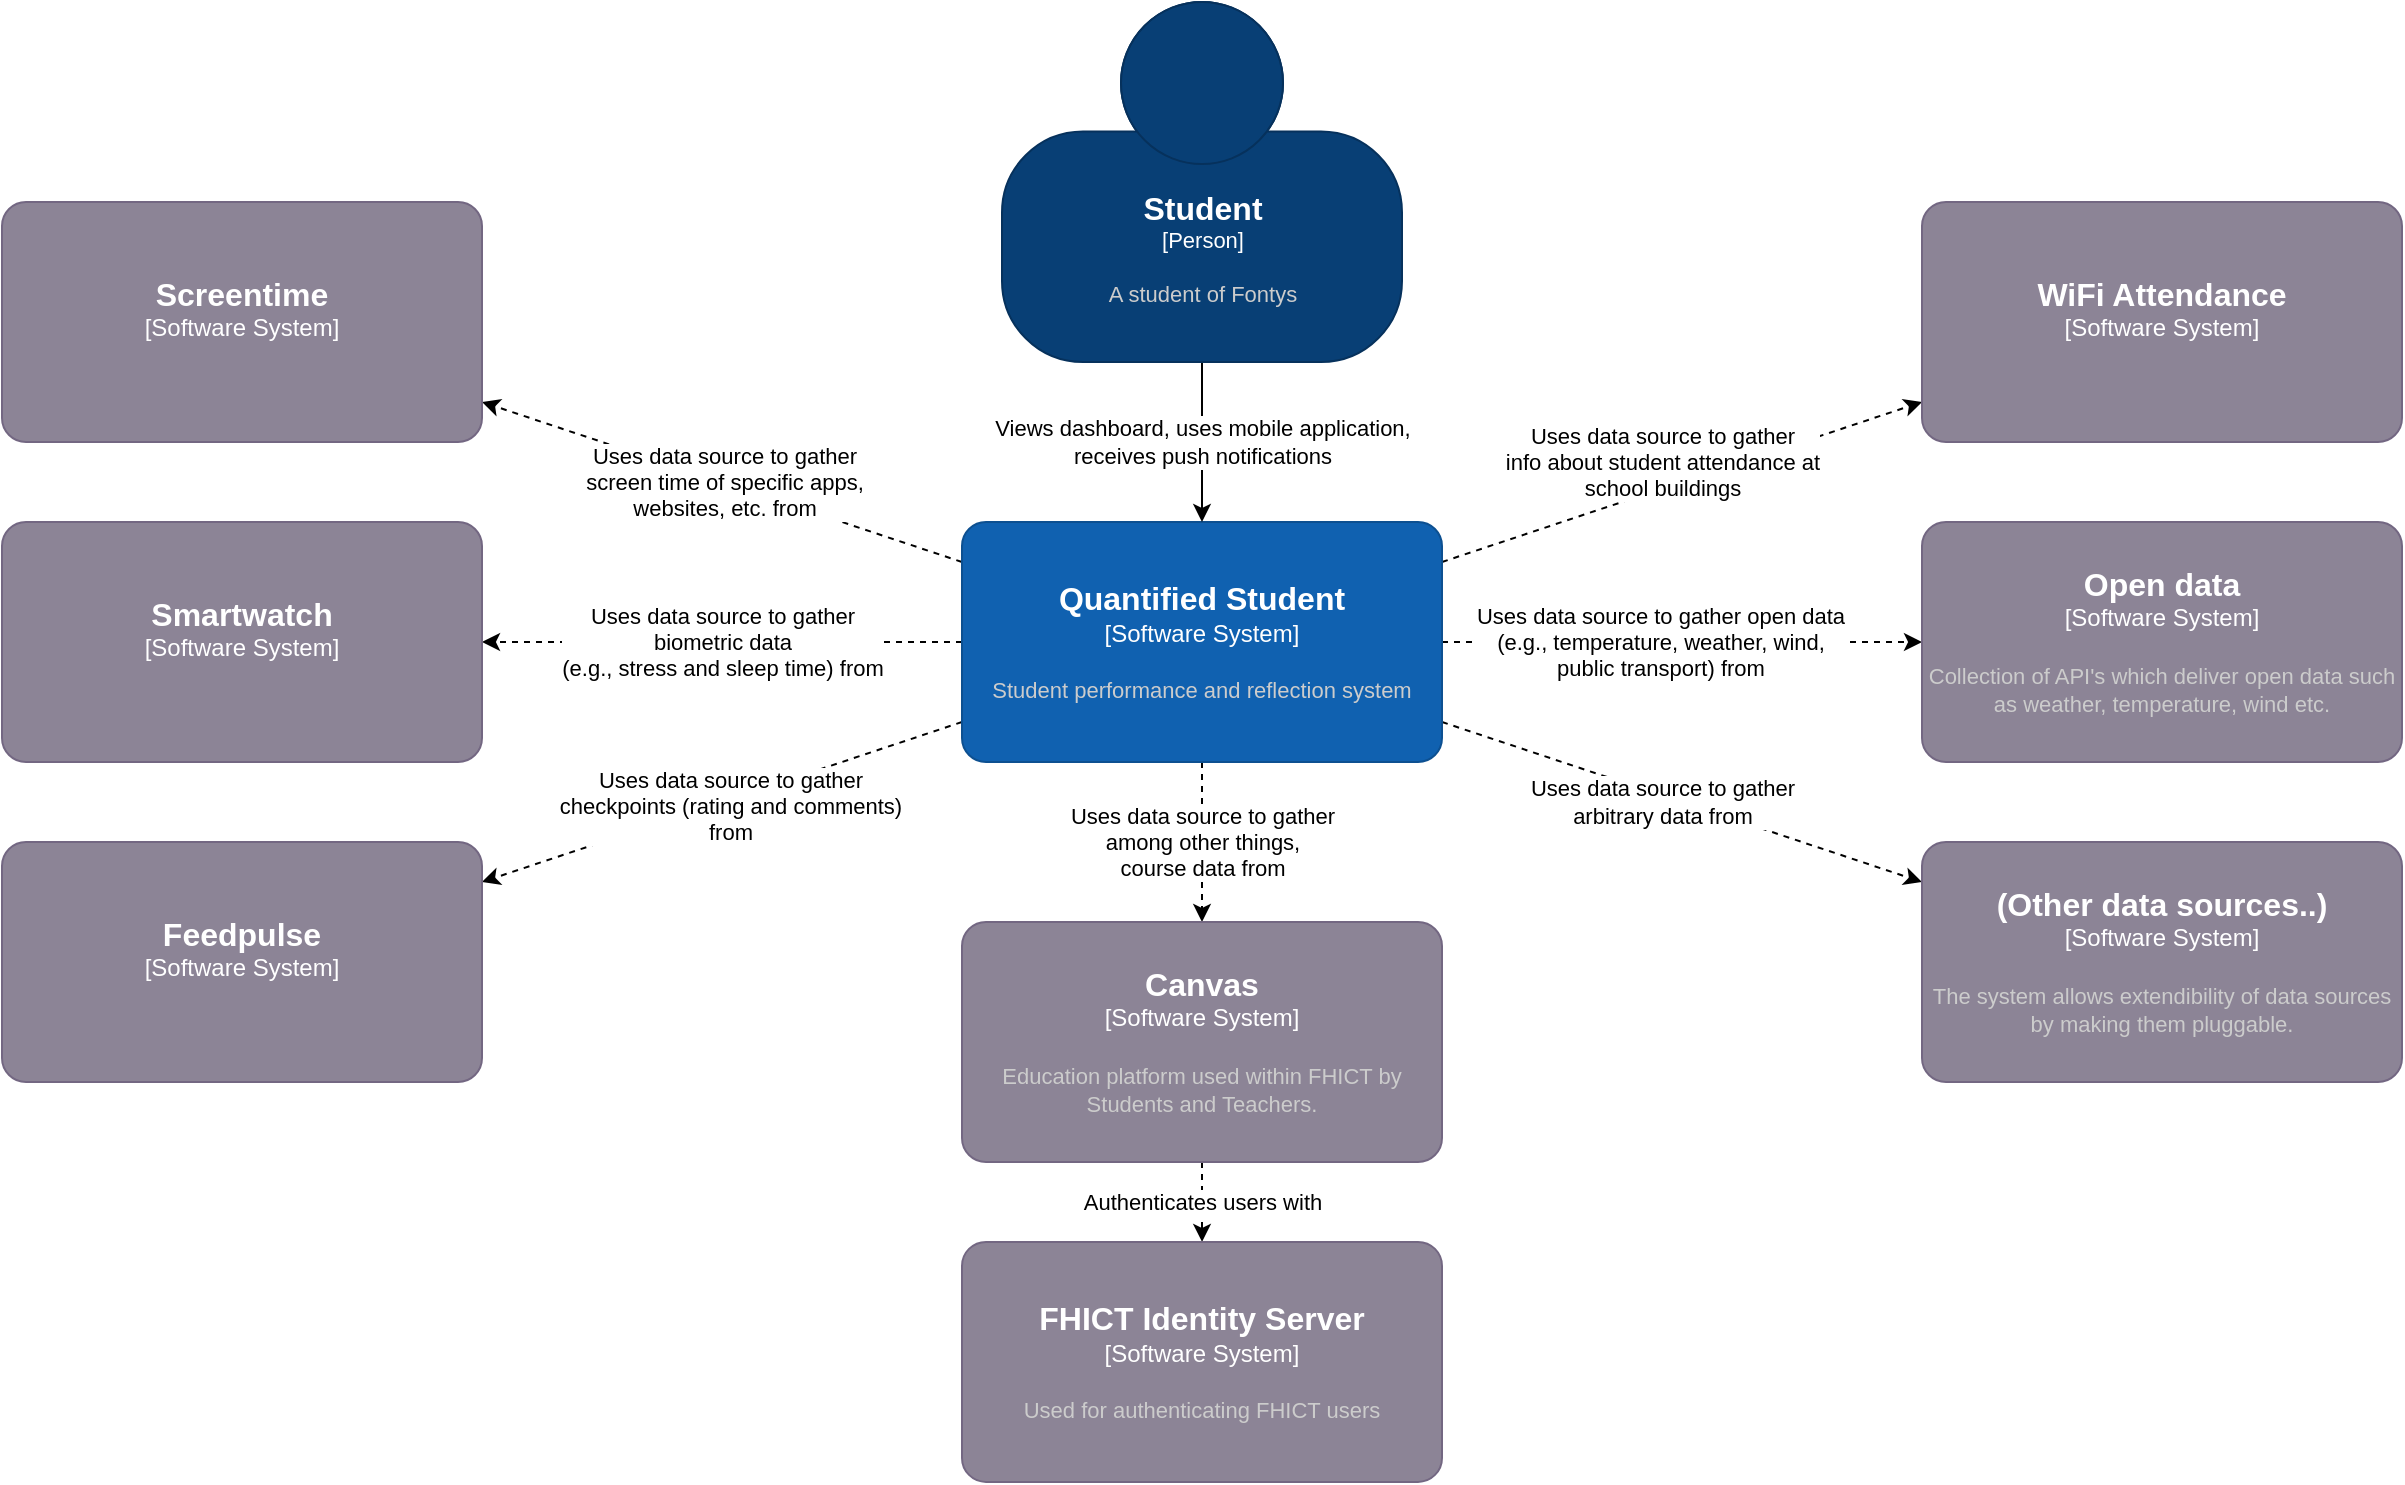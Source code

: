 <mxfile version="19.0.2" type="google" pages="4"><diagram id="hBNbhjpZfFEaLEyfkmv_" name="C1 - Context"><mxGraphModel grid="1" page="1" gridSize="10" guides="1" tooltips="1" connect="1" arrows="1" fold="1" pageScale="1" pageWidth="850" pageHeight="1100" math="0" shadow="0"><root><mxCell id="0"/><mxCell id="1" parent="0"/><mxCell id="wUjl7PFf2bxVq3Ppknsk-4" style="edgeStyle=none;rounded=0;orthogonalLoop=1;jettySize=auto;html=1;dashed=1;" edge="1" parent="1" source="ephcHkpk7o7l1qIqI_Hh-1" target="ephcHkpk7o7l1qIqI_Hh-6"><mxGeometry relative="1" as="geometry"/></mxCell><mxCell id="FMFa5bDXm7_US5z4us3I-8" value="Uses data source to gather&lt;br&gt;among other things,&lt;br&gt;course data from" style="edgeLabel;html=1;align=center;verticalAlign=middle;resizable=0;points=[];" connectable="0" vertex="1" parent="wUjl7PFf2bxVq3Ppknsk-4"><mxGeometry x="-0.254" y="2" relative="1" as="geometry"><mxPoint x="-2" y="10" as="offset"/></mxGeometry></mxCell><mxCell id="AQp9sKV0ZS-FXb0CiMYb-3" style="rounded=0;orthogonalLoop=1;jettySize=auto;html=1;dashed=1;startArrow=none;startFill=0;endArrow=classic;endFill=1;" edge="1" parent="1" source="ephcHkpk7o7l1qIqI_Hh-1" target="-ddUZcDANN63louwHi-o-1"><mxGeometry relative="1" as="geometry"/></mxCell><mxCell id="aO4uXjrE-EXjWnaHOtop-1" value="Uses data source to gather open data&lt;br&gt;(e.g., temperature, weather, wind,&lt;br&gt;public transport) from" style="edgeLabel;html=1;align=center;verticalAlign=middle;resizable=0;points=[];" connectable="0" vertex="1" parent="AQp9sKV0ZS-FXb0CiMYb-3"><mxGeometry x="0.588" relative="1" as="geometry"><mxPoint x="-82" as="offset"/></mxGeometry></mxCell><mxCell id="AQp9sKV0ZS-FXb0CiMYb-4" style="rounded=0;orthogonalLoop=1;jettySize=auto;html=1;dashed=1;startArrow=none;startFill=0;endArrow=classic;endFill=1;" edge="1" parent="1" source="ephcHkpk7o7l1qIqI_Hh-1" target="AQp9sKV0ZS-FXb0CiMYb-1"><mxGeometry relative="1" as="geometry"/></mxCell><mxCell id="R_TZBAKhbepB3viDQ-NU-2" value="Uses data source to gather&lt;br&gt;info about student attendance at&lt;br&gt;school buildings" style="edgeLabel;html=1;align=center;verticalAlign=middle;resizable=0;points=[];" connectable="0" vertex="1" parent="AQp9sKV0ZS-FXb0CiMYb-4"><mxGeometry x="0.824" y="-1" relative="1" as="geometry"><mxPoint x="-109" y="22" as="offset"/></mxGeometry></mxCell><mxCell id="FMFa5bDXm7_US5z4us3I-3" style="rounded=0;orthogonalLoop=1;jettySize=auto;html=1;dashed=1;" edge="1" parent="1" source="ephcHkpk7o7l1qIqI_Hh-1" target="FMFa5bDXm7_US5z4us3I-1"><mxGeometry relative="1" as="geometry"/></mxCell><mxCell id="JRATd30AkuGKhjmylECS-2" value="Uses data source to gather&lt;br&gt;biometric data&lt;br&gt;(e.g., stress and sleep time) from" style="edgeLabel;html=1;align=center;verticalAlign=middle;resizable=0;points=[];" connectable="0" vertex="1" parent="FMFa5bDXm7_US5z4us3I-3"><mxGeometry x="0.27" relative="1" as="geometry"><mxPoint x="32" as="offset"/></mxGeometry></mxCell><mxCell id="FMFa5bDXm7_US5z4us3I-4" style="rounded=0;orthogonalLoop=1;jettySize=auto;html=1;dashed=1;" edge="1" parent="1" source="ephcHkpk7o7l1qIqI_Hh-1" target="FMFa5bDXm7_US5z4us3I-2"><mxGeometry relative="1" as="geometry"/></mxCell><mxCell id="JRATd30AkuGKhjmylECS-3" value="Uses data source to gather&lt;br&gt;screen time of specific apps,&lt;br&gt;websites, etc. from" style="edgeLabel;html=1;align=center;verticalAlign=middle;resizable=0;points=[];" connectable="0" vertex="1" parent="FMFa5bDXm7_US5z4us3I-4"><mxGeometry x="0.233" y="-1" relative="1" as="geometry"><mxPoint x="28" y="10" as="offset"/></mxGeometry></mxCell><mxCell id="FMFa5bDXm7_US5z4us3I-10" style="rounded=0;orthogonalLoop=1;jettySize=auto;html=1;dashed=1;" edge="1" parent="1" source="ephcHkpk7o7l1qIqI_Hh-1" target="FMFa5bDXm7_US5z4us3I-9"><mxGeometry relative="1" as="geometry"/></mxCell><mxCell id="JRATd30AkuGKhjmylECS-1" value="Uses data source to gather&lt;br&gt;checkpoints (rating and comments)&lt;br&gt;from" style="edgeLabel;html=1;align=center;verticalAlign=middle;resizable=0;points=[];" connectable="0" vertex="1" parent="FMFa5bDXm7_US5z4us3I-10"><mxGeometry x="-0.121" y="-1" relative="1" as="geometry"><mxPoint x="-11" y="8" as="offset"/></mxGeometry></mxCell><mxCell id="84y0JZgyh1_BMQeam1cV-2" style="rounded=0;orthogonalLoop=1;jettySize=auto;html=1;dashed=1;" edge="1" parent="1" source="ephcHkpk7o7l1qIqI_Hh-1" target="84y0JZgyh1_BMQeam1cV-1"><mxGeometry relative="1" as="geometry"/></mxCell><mxCell id="InLakxfGNPnBusAUA-uP-1" value="Uses data source to gather&lt;br&gt;arbitrary data from" style="edgeLabel;html=1;align=center;verticalAlign=middle;resizable=0;points=[];" connectable="0" vertex="1" parent="84y0JZgyh1_BMQeam1cV-2"><mxGeometry x="-0.305" y="2" relative="1" as="geometry"><mxPoint x="26" y="14" as="offset"/></mxGeometry></mxCell><object placeholders="1" c4Name="Quantified Student" c4Type="Software System" c4Description="Student performance and reflection system" label="&lt;font style=&quot;font-size: 16px&quot;&gt;&lt;b&gt;%c4Name%&lt;/b&gt;&lt;/font&gt;&lt;div&gt;[%c4Type%]&lt;/div&gt;&lt;br&gt;&lt;div&gt;&lt;font style=&quot;font-size: 11px&quot;&gt;&lt;font color=&quot;#cccccc&quot;&gt;%c4Description%&lt;/font&gt;&lt;/div&gt;" id="ephcHkpk7o7l1qIqI_Hh-1"><mxCell style="rounded=1;whiteSpace=wrap;html=1;labelBackgroundColor=none;fillColor=#1061B0;fontColor=#ffffff;align=center;arcSize=10;strokeColor=#0D5091;metaEdit=1;resizable=0;points=[[0.25,0,0],[0.5,0,0],[0.75,0,0],[1,0.25,0],[1,0.5,0],[1,0.75,0],[0.75,1,0],[0.5,1,0],[0.25,1,0],[0,0.75,0],[0,0.5,0],[0,0.25,0]];" vertex="1" parent="1"><mxGeometry x="160" y="320" width="240" height="120" as="geometry"/></mxCell></object><mxCell id="XDYOmNVwQsDiz_AnrwSx-3" value="" style="edgeStyle=orthogonalEdgeStyle;rounded=0;orthogonalLoop=1;jettySize=auto;html=1;dashed=1;" edge="1" parent="1" source="ephcHkpk7o7l1qIqI_Hh-6" target="XDYOmNVwQsDiz_AnrwSx-1"><mxGeometry relative="1" as="geometry"/></mxCell><mxCell id="XDYOmNVwQsDiz_AnrwSx-4" value="Authenticates users with" style="edgeLabel;html=1;align=center;verticalAlign=middle;resizable=0;points=[];" connectable="0" vertex="1" parent="XDYOmNVwQsDiz_AnrwSx-3"><mxGeometry x="-0.156" y="-3" relative="1" as="geometry"><mxPoint x="3" y="3" as="offset"/></mxGeometry></mxCell><object placeholders="1" c4Name="Canvas" c4Type="Software System" c4Description="Education platform used within FHICT by Students and Teachers." label="&lt;font style=&quot;font-size: 16px&quot;&gt;&lt;b&gt;%c4Name%&lt;/b&gt;&lt;/font&gt;&lt;div&gt;[%c4Type%]&lt;/div&gt;&lt;br&gt;&lt;div&gt;&lt;font style=&quot;font-size: 11px&quot;&gt;&lt;font color=&quot;#cccccc&quot;&gt;%c4Description%&lt;/font&gt;&lt;/div&gt;" id="ephcHkpk7o7l1qIqI_Hh-6"><mxCell style="rounded=1;whiteSpace=wrap;html=1;labelBackgroundColor=none;fillColor=#8C8496;fontColor=#ffffff;align=center;arcSize=10;strokeColor=#736782;metaEdit=1;resizable=0;points=[[0.25,0,0],[0.5,0,0],[0.75,0,0],[1,0.25,0],[1,0.5,0],[1,0.75,0],[0.75,1,0],[0.5,1,0],[0.25,1,0],[0,0.75,0],[0,0.5,0],[0,0.25,0]];" vertex="1" parent="1"><mxGeometry x="160" y="520" width="240" height="120" as="geometry"/></mxCell></object><mxCell id="ephcHkpk7o7l1qIqI_Hh-9" style="edgeStyle=orthogonalEdgeStyle;rounded=0;orthogonalLoop=1;jettySize=auto;html=1;" edge="1" parent="1" source="ephcHkpk7o7l1qIqI_Hh-8" target="ephcHkpk7o7l1qIqI_Hh-1"><mxGeometry relative="1" as="geometry"/></mxCell><mxCell id="R_TZBAKhbepB3viDQ-NU-3" value="Views dashboard, uses mobile application,&lt;br&gt;receives push notifications" style="edgeLabel;html=1;align=center;verticalAlign=middle;resizable=0;points=[];" connectable="0" vertex="1" parent="ephcHkpk7o7l1qIqI_Hh-9"><mxGeometry x="-0.311" relative="1" as="geometry"><mxPoint y="12" as="offset"/></mxGeometry></mxCell><object placeholders="1" c4Name="Student" c4Type="Person" c4Description="A student of Fontys" label="&lt;font style=&quot;font-size: 16px&quot;&gt;&lt;b&gt;%c4Name%&lt;/b&gt;&lt;/font&gt;&lt;div&gt;[%c4Type%]&lt;/div&gt;&lt;br&gt;&lt;div&gt;&lt;font style=&quot;font-size: 11px&quot;&gt;&lt;font color=&quot;#cccccc&quot;&gt;%c4Description%&lt;/font&gt;&lt;/div&gt;" id="ephcHkpk7o7l1qIqI_Hh-8"><mxCell style="html=1;fontSize=11;dashed=0;whitespace=wrap;fillColor=#083F75;strokeColor=#06315C;fontColor=#ffffff;shape=mxgraph.c4.person2;align=center;metaEdit=1;points=[[0.5,0,0],[1,0.5,0],[1,0.75,0],[0.75,1,0],[0.5,1,0],[0.25,1,0],[0,0.75,0],[0,0.5,0]];resizable=0;" vertex="1" parent="1"><mxGeometry x="180" y="60" width="200" height="180" as="geometry"/></mxCell></object><object placeholders="1" c4Name="FHICT Identity Server" c4Type="Software System" c4Description="Used for authenticating FHICT users" label="&lt;font style=&quot;font-size: 16px&quot;&gt;&lt;b&gt;%c4Name%&lt;/b&gt;&lt;/font&gt;&lt;div&gt;[%c4Type%]&lt;/div&gt;&lt;br&gt;&lt;div&gt;&lt;font style=&quot;font-size: 11px&quot;&gt;&lt;font color=&quot;#cccccc&quot;&gt;%c4Description%&lt;/font&gt;&lt;/div&gt;" id="XDYOmNVwQsDiz_AnrwSx-1"><mxCell style="rounded=1;whiteSpace=wrap;html=1;labelBackgroundColor=none;fillColor=#8C8496;fontColor=#ffffff;align=center;arcSize=10;strokeColor=#736782;metaEdit=1;resizable=0;points=[[0.25,0,0],[0.5,0,0],[0.75,0,0],[1,0.25,0],[1,0.5,0],[1,0.75,0],[0.75,1,0],[0.5,1,0],[0.25,1,0],[0,0.75,0],[0,0.5,0],[0,0.25,0]];" vertex="1" parent="1"><mxGeometry x="160" y="679.94" width="240" height="120" as="geometry"/></mxCell></object><object placeholders="1" c4Name="Open data" c4Type="Software System" c4Description="Collection of API's which deliver open data such as weather, temperature, wind etc." label="&lt;font style=&quot;font-size: 16px&quot;&gt;&lt;b&gt;%c4Name%&lt;/b&gt;&lt;/font&gt;&lt;div&gt;[%c4Type%]&lt;/div&gt;&lt;br&gt;&lt;div&gt;&lt;font style=&quot;font-size: 11px&quot;&gt;&lt;font color=&quot;#cccccc&quot;&gt;%c4Description%&lt;/font&gt;&lt;/div&gt;" id="-ddUZcDANN63louwHi-o-1"><mxCell style="rounded=1;whiteSpace=wrap;html=1;labelBackgroundColor=none;fillColor=#8C8496;fontColor=#ffffff;align=center;arcSize=10;strokeColor=#736782;metaEdit=1;resizable=0;points=[[0.25,0,0],[0.5,0,0],[0.75,0,0],[1,0.25,0],[1,0.5,0],[1,0.75,0],[0.75,1,0],[0.5,1,0],[0.25,1,0],[0,0.75,0],[0,0.5,0],[0,0.25,0]];" vertex="1" parent="1"><mxGeometry x="640" y="320" width="240" height="120" as="geometry"/></mxCell></object><object placeholders="1" c4Name="WiFi Attendance" c4Type="Software System" c4Description="" label="&lt;font style=&quot;font-size: 16px&quot;&gt;&lt;b&gt;%c4Name%&lt;/b&gt;&lt;/font&gt;&lt;div&gt;[%c4Type%]&lt;/div&gt;&lt;br&gt;&lt;div&gt;&lt;font style=&quot;font-size: 11px&quot;&gt;&lt;font color=&quot;#cccccc&quot;&gt;%c4Description%&lt;/font&gt;&lt;/div&gt;" id="AQp9sKV0ZS-FXb0CiMYb-1"><mxCell style="rounded=1;whiteSpace=wrap;html=1;labelBackgroundColor=none;fillColor=#8C8496;fontColor=#ffffff;align=center;arcSize=10;strokeColor=#736782;metaEdit=1;resizable=0;points=[[0.25,0,0],[0.5,0,0],[0.75,0,0],[1,0.25,0],[1,0.5,0],[1,0.75,0],[0.75,1,0],[0.5,1,0],[0.25,1,0],[0,0.75,0],[0,0.5,0],[0,0.25,0]];" vertex="1" parent="1"><mxGeometry x="640" y="160.0" width="240" height="120" as="geometry"/></mxCell></object><object placeholders="1" c4Name="Smartwatch" c4Type="Software System" c4Description="" label="&lt;font style=&quot;font-size: 16px&quot;&gt;&lt;b&gt;%c4Name%&lt;/b&gt;&lt;/font&gt;&lt;div&gt;[%c4Type%]&lt;/div&gt;&lt;br&gt;&lt;div&gt;&lt;font style=&quot;font-size: 11px&quot;&gt;&lt;font color=&quot;#cccccc&quot;&gt;%c4Description%&lt;/font&gt;&lt;/div&gt;" id="FMFa5bDXm7_US5z4us3I-1"><mxCell style="rounded=1;whiteSpace=wrap;html=1;labelBackgroundColor=none;fillColor=#8C8496;fontColor=#ffffff;align=center;arcSize=10;strokeColor=#736782;metaEdit=1;resizable=0;points=[[0.25,0,0],[0.5,0,0],[0.75,0,0],[1,0.25,0],[1,0.5,0],[1,0.75,0],[0.75,1,0],[0.5,1,0],[0.25,1,0],[0,0.75,0],[0,0.5,0],[0,0.25,0]];" vertex="1" parent="1"><mxGeometry x="-320" y="320.0" width="240" height="120" as="geometry"/></mxCell></object><object placeholders="1" c4Name="Screentime" c4Type="Software System" c4Description="" label="&lt;font style=&quot;font-size: 16px&quot;&gt;&lt;b&gt;%c4Name%&lt;/b&gt;&lt;/font&gt;&lt;div&gt;[%c4Type%]&lt;/div&gt;&lt;br&gt;&lt;div&gt;&lt;font style=&quot;font-size: 11px&quot;&gt;&lt;font color=&quot;#cccccc&quot;&gt;%c4Description%&lt;/font&gt;&lt;/div&gt;" id="FMFa5bDXm7_US5z4us3I-2"><mxCell style="rounded=1;whiteSpace=wrap;html=1;labelBackgroundColor=none;fillColor=#8C8496;fontColor=#ffffff;align=center;arcSize=10;strokeColor=#736782;metaEdit=1;resizable=0;points=[[0.25,0,0],[0.5,0,0],[0.75,0,0],[1,0.25,0],[1,0.5,0],[1,0.75,0],[0.75,1,0],[0.5,1,0],[0.25,1,0],[0,0.75,0],[0,0.5,0],[0,0.25,0]];" vertex="1" parent="1"><mxGeometry x="-320" y="160.0" width="240" height="120" as="geometry"/></mxCell></object><object placeholders="1" c4Name="Feedpulse" c4Type="Software System" c4Description="" label="&lt;font style=&quot;font-size: 16px&quot;&gt;&lt;b&gt;%c4Name%&lt;/b&gt;&lt;/font&gt;&lt;div&gt;[%c4Type%]&lt;/div&gt;&lt;br&gt;&lt;div&gt;&lt;font style=&quot;font-size: 11px&quot;&gt;&lt;font color=&quot;#cccccc&quot;&gt;%c4Description%&lt;/font&gt;&lt;/div&gt;" id="FMFa5bDXm7_US5z4us3I-9"><mxCell style="rounded=1;whiteSpace=wrap;html=1;labelBackgroundColor=none;fillColor=#8C8496;fontColor=#ffffff;align=center;arcSize=10;strokeColor=#736782;metaEdit=1;resizable=0;points=[[0.25,0,0],[0.5,0,0],[0.75,0,0],[1,0.25,0],[1,0.5,0],[1,0.75,0],[0.75,1,0],[0.5,1,0],[0.25,1,0],[0,0.75,0],[0,0.5,0],[0,0.25,0]];" vertex="1" parent="1"><mxGeometry x="-320" y="480.0" width="240" height="120" as="geometry"/></mxCell></object><object placeholders="1" c4Name="(Other data sources..)" c4Type="Software System" c4Description="The system allows extendibility of data sources by making them pluggable. " label="&lt;font style=&quot;font-size: 16px&quot;&gt;&lt;b&gt;%c4Name%&lt;/b&gt;&lt;/font&gt;&lt;div&gt;[%c4Type%]&lt;/div&gt;&lt;br&gt;&lt;div&gt;&lt;font style=&quot;font-size: 11px&quot;&gt;&lt;font color=&quot;#cccccc&quot;&gt;%c4Description%&lt;/font&gt;&lt;/div&gt;" id="84y0JZgyh1_BMQeam1cV-1"><mxCell style="rounded=1;whiteSpace=wrap;html=1;labelBackgroundColor=none;fillColor=#8C8496;fontColor=#ffffff;align=center;arcSize=10;strokeColor=#736782;metaEdit=1;resizable=0;points=[[0.25,0,0],[0.5,0,0],[0.75,0,0],[1,0.25,0],[1,0.5,0],[1,0.75,0],[0.75,1,0],[0.5,1,0],[0.25,1,0],[0,0.75,0],[0,0.5,0],[0,0.25,0]];" vertex="1" parent="1"><mxGeometry x="640" y="480" width="240" height="120" as="geometry"/></mxCell></object></root></mxGraphModel></diagram><diagram id="en6bSPGJdOBkObu7J7j-" name="C2 - Container"><mxGraphModel grid="1" page="1" gridSize="10" guides="1" tooltips="1" connect="1" arrows="1" fold="1" pageScale="1" pageWidth="850" pageHeight="1100" math="0" shadow="0"><root><mxCell id="0"/><mxCell id="1" parent="0"/><mxCell id="rmHPWvaHIQCnrTlKC88S-12" style="edgeStyle=none;rounded=0;orthogonalLoop=1;jettySize=auto;html=1;startArrow=none;startFill=0;endArrow=classic;endFill=1;dashed=1;" edge="1" parent="1" source="Yydzs-NU2OIk4y7Skbac-4" target="ZZrTryW4UyOUizUTULer-2"><mxGeometry relative="1" as="geometry"><mxPoint x="199.286" y="-320" as="targetPoint"/><mxPoint x="-50" y="-318.571" as="sourcePoint"/></mxGeometry></mxCell><mxCell id="EmK-ccpKZLxegH94Ld77-4" value="Makes API calls to&lt;br&gt;[HTTPS/JSON]" style="edgeLabel;html=1;align=center;verticalAlign=middle;resizable=0;points=[];" connectable="0" vertex="1" parent="rmHPWvaHIQCnrTlKC88S-12"><mxGeometry x="-0.336" y="4" relative="1" as="geometry"><mxPoint x="93" y="4" as="offset"/></mxGeometry></mxCell><object placeholders="1" c4Name="Quantified Student" c4Type="SystemScopeBoundary" c4Application="Software System" label="&lt;font style=&quot;font-size: 16px&quot;&gt;&lt;b&gt;&lt;div style=&quot;text-align: left&quot;&gt;%c4Name%&lt;/div&gt;&lt;/b&gt;&lt;/font&gt;&lt;div style=&quot;text-align: left&quot;&gt;[%c4Application%]&lt;/div&gt;" id="iqDmp0pC1Ingnh_XdrZe-5"><mxCell style="rounded=1;fontSize=11;whiteSpace=wrap;html=1;dashed=1;arcSize=20;fillColor=none;strokeColor=#666666;fontColor=#333333;labelBackgroundColor=none;align=left;verticalAlign=bottom;labelBorderColor=none;spacingTop=0;spacing=10;dashPattern=8 4;metaEdit=1;rotatable=0;perimeter=rectanglePerimeter;noLabel=0;labelPadding=0;allowArrows=0;connectable=0;expand=0;recursiveResize=0;editable=1;pointerEvents=0;absoluteArcSize=1;points=[[0.25,0,0],[0.5,0,0],[0.75,0,0],[1,0.25,0],[1,0.5,0],[1,0.75,0],[0.75,1,0],[0.5,1,0],[0.25,1,0],[0,0.75,0],[0,0.5,0],[0,0.25,0]];" vertex="1" parent="1"><mxGeometry x="-760" y="-760" width="1040" height="520" as="geometry"/></mxCell></object><mxCell id="rmHPWvaHIQCnrTlKC88S-14" style="edgeStyle=none;rounded=0;orthogonalLoop=1;jettySize=auto;html=1;dashed=1;startArrow=classic;startFill=1;endArrow=none;endFill=0;" edge="1" parent="1" source="iqDmp0pC1Ingnh_XdrZe-8" target="Yydzs-NU2OIk4y7Skbac-4"><mxGeometry relative="1" as="geometry"><mxPoint x="-170" y="-280" as="targetPoint"/></mxGeometry></mxCell><mxCell id="EmK-ccpKZLxegH94Ld77-2" value="Makes API calls to&lt;br&gt;[HTTPS/JSON]" style="edgeLabel;html=1;align=center;verticalAlign=middle;resizable=0;points=[];" connectable="0" vertex="1" parent="rmHPWvaHIQCnrTlKC88S-14"><mxGeometry x="0.419" y="-1" relative="1" as="geometry"><mxPoint x="-1" y="82" as="offset"/></mxGeometry></mxCell><mxCell id="cLPtXjjrVHoZCnuOB7Oe-3" style="rounded=0;orthogonalLoop=1;jettySize=auto;html=1;dashed=1;" edge="1" parent="1" source="Yydzs-NU2OIk4y7Skbac-4" target="cLPtXjjrVHoZCnuOB7Oe-2"><mxGeometry relative="1" as="geometry"><mxPoint x="-50" y="-540" as="sourcePoint"/></mxGeometry></mxCell><mxCell id="fYcbNHIkFnI123_MlN5T-1" value="Validate user&lt;br&gt;authentication&lt;br&gt;[HTTPS/JSON]" style="edgeLabel;html=1;align=center;verticalAlign=middle;resizable=0;points=[];" connectable="0" vertex="1" parent="cLPtXjjrVHoZCnuOB7Oe-3"><mxGeometry x="-0.248" y="-1" relative="1" as="geometry"><mxPoint x="62" y="64" as="offset"/></mxGeometry></mxCell><mxCell id="Yydzs-NU2OIk4y7Skbac-12" style="edgeStyle=none;rounded=0;orthogonalLoop=1;jettySize=auto;html=1;entryX=0.5;entryY=1;entryDx=0;entryDy=0;entryPerimeter=0;exitX=0.5;exitY=1;exitDx=0;exitDy=0;exitPerimeter=0;dashed=1;" edge="1" parent="1" source="iqDmp0pC1Ingnh_XdrZe-8" target="cLPtXjjrVHoZCnuOB7Oe-2"><mxGeometry relative="1" as="geometry"><mxPoint x="-170" y="90" as="targetPoint"/><Array as="points"><mxPoint x="-160" y="30"/><mxPoint x="120" y="30"/></Array></mxGeometry></mxCell><mxCell id="Yydzs-NU2OIk4y7Skbac-13" value="&lt;span style=&quot;color: rgb(31, 31, 31); font-size: 12px;&quot;&gt;Authenticates users with&lt;br&gt;&lt;/span&gt;[HTTPS/JSON]&lt;span style=&quot;color: rgb(31, 31, 31); font-size: 12px;&quot;&gt;&lt;br&gt;&lt;/span&gt;" style="edgeLabel;html=1;align=center;verticalAlign=middle;resizable=0;points=[];" connectable="0" vertex="1" parent="Yydzs-NU2OIk4y7Skbac-12"><mxGeometry x="-0.082" y="-3" relative="1" as="geometry"><mxPoint x="5" y="-3" as="offset"/></mxGeometry></mxCell><object placeholders="1" c4Name="Canvas" c4Type="Software System" c4Description="Education platform used within FHICT by Students and Teachers." label="&lt;font style=&quot;font-size: 16px&quot;&gt;&lt;b&gt;%c4Name%&lt;/b&gt;&lt;/font&gt;&lt;div&gt;[%c4Type%]&lt;/div&gt;&lt;br&gt;&lt;div&gt;&lt;font style=&quot;font-size: 11px&quot;&gt;&lt;font color=&quot;#cccccc&quot;&gt;%c4Description%&lt;/font&gt;&lt;/div&gt;" id="iqDmp0pC1Ingnh_XdrZe-8"><mxCell style="rounded=1;whiteSpace=wrap;html=1;labelBackgroundColor=none;fillColor=#8C8496;fontColor=#ffffff;align=center;arcSize=10;strokeColor=#736782;metaEdit=1;resizable=0;points=[[0.25,0,0],[0.5,0,0],[0.75,0,0],[1,0.25,0],[1,0.5,0],[1,0.75,0],[0.75,1,0],[0.5,1,0],[0.25,1,0],[0,0.75,0],[0,0.5,0],[0,0.25,0]];" vertex="1" parent="1"><mxGeometry x="-280" y="-140" width="240" height="120" as="geometry"/></mxCell></object><mxCell id="iqDmp0pC1Ingnh_XdrZe-12" style="edgeStyle=orthogonalEdgeStyle;rounded=0;orthogonalLoop=1;jettySize=auto;html=1;dashed=1;" edge="1" parent="1" source="iqDmp0pC1Ingnh_XdrZe-11" target="lD5iXZ_5nN1uhAebcSvN-1"><mxGeometry relative="1" as="geometry"><mxPoint x="-170" y="-840" as="targetPoint"/></mxGeometry></mxCell><mxCell id="mCsK85GHdZDCIeziHk5Q-1" value="Views dashboard and&lt;br&gt;receives push notifications from" style="edgeLabel;html=1;align=center;verticalAlign=middle;resizable=0;points=[];" connectable="0" vertex="1" parent="iqDmp0pC1Ingnh_XdrZe-12"><mxGeometry x="-0.306" relative="1" as="geometry"><mxPoint y="-2" as="offset"/></mxGeometry></mxCell><mxCell id="Z9-a0mToAEjJaziMFTSG-1" style="rounded=0;orthogonalLoop=1;jettySize=auto;html=1;dashed=1;" edge="1" parent="1" source="iqDmp0pC1Ingnh_XdrZe-11" target="rIQSprMiGKx0oQSNfA41-1"><mxGeometry relative="1" as="geometry"/></mxCell><mxCell id="B92um_V17tCnlFVBcDaN-1" value="Uses and receives&lt;br&gt;push notifications from" style="edgeLabel;html=1;align=center;verticalAlign=middle;resizable=0;points=[];" connectable="0" vertex="1" parent="Z9-a0mToAEjJaziMFTSG-1"><mxGeometry x="0.154" y="2" relative="1" as="geometry"><mxPoint as="offset"/></mxGeometry></mxCell><object placeholders="1" c4Name="Student" c4Type="Person" c4Description="A student of Fontys" label="&lt;font style=&quot;font-size: 16px&quot;&gt;&lt;b&gt;%c4Name%&lt;/b&gt;&lt;/font&gt;&lt;div&gt;[%c4Type%]&lt;/div&gt;&lt;br&gt;&lt;div&gt;&lt;font style=&quot;font-size: 11px&quot;&gt;&lt;font color=&quot;#cccccc&quot;&gt;%c4Description%&lt;/font&gt;&lt;/div&gt;" id="iqDmp0pC1Ingnh_XdrZe-11"><mxCell style="html=1;fontSize=11;dashed=0;whitespace=wrap;fillColor=#083F75;strokeColor=#06315C;fontColor=#ffffff;shape=mxgraph.c4.person2;align=center;metaEdit=1;points=[[0.5,0,0],[1,0.5,0],[1,0.75,0],[0.75,1,0],[0.5,1,0],[0.25,1,0],[0,0.75,0],[0,0.5,0]];resizable=0;" vertex="1" parent="1"><mxGeometry x="-260" y="-1020" width="200" height="180" as="geometry"/></mxCell></object><mxCell id="9Zer-awyOR_tCgO4AMd6-4" style="edgeStyle=none;rounded=0;orthogonalLoop=1;jettySize=auto;html=1;dashed=1;" edge="1" parent="1" source="rIQSprMiGKx0oQSNfA41-1" target="9Zer-awyOR_tCgO4AMd6-2"><mxGeometry relative="1" as="geometry"/></mxCell><mxCell id="mCsK85GHdZDCIeziHk5Q-5" value="Provide data from screentime&lt;br&gt;[HTTPS/JSON]" style="edgeLabel;html=1;align=center;verticalAlign=middle;resizable=0;points=[];" connectable="0" vertex="1" parent="9Zer-awyOR_tCgO4AMd6-4"><mxGeometry x="-0.539" y="-2" relative="1" as="geometry"><mxPoint x="52" y="60" as="offset"/></mxGeometry></mxCell><mxCell id="lD5iXZ_5nN1uhAebcSvN-6" style="edgeStyle=none;rounded=0;orthogonalLoop=1;jettySize=auto;html=1;dashed=1;fontFamily=Helvetica;fontSize=12;fontColor=#1F1F1F;" edge="1" parent="1" source="rIQSprMiGKx0oQSNfA41-1" target="9Zer-awyOR_tCgO4AMd6-1"><mxGeometry relative="1" as="geometry"/></mxCell><mxCell id="lD5iXZ_5nN1uhAebcSvN-7" value="Provide data from smartwatch&lt;br style=&quot;font-size: 11px;&quot;&gt;[HTTPS/JSON]" style="edgeLabel;html=1;align=center;verticalAlign=middle;resizable=0;points=[];fontSize=11;fontFamily=Helvetica;fontColor=#1F1F1F;" connectable="0" vertex="1" parent="lD5iXZ_5nN1uhAebcSvN-6"><mxGeometry x="-0.801" y="-3" relative="1" as="geometry"><mxPoint x="-36" y="74" as="offset"/></mxGeometry></mxCell><mxCell id="rZGzn3S8TywX65Jg1Kk9-2" value="Gathers data from&lt;br&gt;compatible smartwatch&lt;br&gt;[BTLE/GATT]" style="edgeLabel;html=1;align=center;verticalAlign=middle;resizable=0;points=[];" connectable="0" vertex="1" parent="lD5iXZ_5nN1uhAebcSvN-6"><mxGeometry x="-0.677" relative="1" as="geometry"><mxPoint x="-13" y="6" as="offset"/></mxGeometry></mxCell><object placeholders="1" c4Name="Mobile application" c4Type="Container" c4Technology="Android, iOS" c4Description="Used for smartwatch communication and screentime" label="&lt;font style=&quot;font-size: 16px&quot;&gt;&lt;b&gt;%c4Name%&lt;/b&gt;&lt;/font&gt;&lt;div&gt;[%c4Type%: %c4Technology%]&lt;/div&gt;&lt;br&gt;&lt;div&gt;&lt;font style=&quot;font-size: 11px&quot;&gt;&lt;font color=&quot;#E6E6E6&quot;&gt;%c4Description%&lt;/font&gt;&lt;/div&gt;" id="rIQSprMiGKx0oQSNfA41-1"><mxCell style="rounded=1;whiteSpace=wrap;html=1;fontSize=11;labelBackgroundColor=none;fillColor=#23A2D9;fontColor=#ffffff;align=center;arcSize=10;strokeColor=#0E7DAD;metaEdit=1;resizable=0;points=[[0.25,0,0],[0.5,0,0],[0.75,0,0],[1,0.25,0],[1,0.5,0],[1,0.75,0],[0.75,1,0],[0.5,1,0],[0.25,1,0],[0,0.75,0],[0,0.5,0],[0,0.25,0]];" vertex="1" parent="1"><mxGeometry x="-690" y="-560" width="240" height="120" as="geometry"/></mxCell></object><object placeholders="1" c4Name="Open Data" c4Type="Software System" c4Description="Collection of API's which deliver open data such as weather, temperature, wind etc." label="&lt;font style=&quot;font-size: 16px&quot;&gt;&lt;b&gt;%c4Name%&lt;/b&gt;&lt;/font&gt;&lt;div&gt;[%c4Type%]&lt;/div&gt;&lt;br&gt;&lt;div&gt;&lt;font style=&quot;font-size: 11px&quot;&gt;&lt;font color=&quot;#cccccc&quot;&gt;%c4Description%&lt;/font&gt;&lt;/div&gt;" id="yITa0jDEZ0D9sKtLxDZQ-7"><mxCell style="rounded=1;whiteSpace=wrap;html=1;labelBackgroundColor=none;fillColor=#8C8496;fontColor=#ffffff;align=center;arcSize=10;strokeColor=#736782;metaEdit=1;resizable=0;points=[[0.25,0,0],[0.5,0,0],[0.75,0,0],[1,0.25,0],[1,0.5,0],[1,0.75,0],[0.75,1,0],[0.5,1,0],[0.25,1,0],[0,0.75,0],[0,0.5,0],[0,0.25,0]];" vertex="1" parent="1"><mxGeometry x="280" y="-140" width="240" height="120" as="geometry"/></mxCell></object><mxCell id="yITa0jDEZ0D9sKtLxDZQ-8" style="rounded=0;orthogonalLoop=1;jettySize=auto;html=1;dashed=1;startArrow=classic;startFill=1;endArrow=none;endFill=0;" edge="1" parent="1" source="yITa0jDEZ0D9sKtLxDZQ-7" target="Yydzs-NU2OIk4y7Skbac-4"><mxGeometry relative="1" as="geometry"><mxPoint x="60" y="-300" as="sourcePoint"/><mxPoint x="-105.385" y="-280" as="targetPoint"/></mxGeometry></mxCell><mxCell id="EmK-ccpKZLxegH94Ld77-3" value="Makes API calls to&lt;br&gt;[HTTPS/JSON]" style="edgeLabel;html=1;align=center;verticalAlign=middle;resizable=0;points=[];" connectable="0" vertex="1" parent="yITa0jDEZ0D9sKtLxDZQ-8"><mxGeometry x="0.198" y="-2" relative="1" as="geometry"><mxPoint x="84" y="52" as="offset"/></mxGeometry></mxCell><object placeholders="1" c4Name="WiFi Attendance" c4Type="Software System" c4Description="" label="&lt;font style=&quot;font-size: 16px&quot;&gt;&lt;b&gt;%c4Name%&lt;/b&gt;&lt;/font&gt;&lt;div&gt;[%c4Type%]&lt;/div&gt;&lt;br&gt;&lt;div&gt;&lt;font style=&quot;font-size: 11px&quot;&gt;&lt;font color=&quot;#cccccc&quot;&gt;%c4Description%&lt;/font&gt;&lt;/div&gt;" id="ZZrTryW4UyOUizUTULer-2"><mxCell style="rounded=1;whiteSpace=wrap;html=1;labelBackgroundColor=none;fillColor=#8C8496;fontColor=#ffffff;align=center;arcSize=10;strokeColor=#736782;metaEdit=1;resizable=0;points=[[0.25,0,0],[0.5,0,0],[0.75,0,0],[1,0.25,0],[1,0.5,0],[1,0.75,0],[0.75,1,0],[0.5,1,0],[0.25,1,0],[0,0.75,0],[0,0.5,0],[0,0.25,0]];" vertex="1" parent="1"><mxGeometry x="320" y="-460" width="240" height="120" as="geometry"/></mxCell></object><object placeholders="1" c4Name="FHICT Identity Server" c4Type="Software System" c4Description="Used for authenticating FHICT users" label="&lt;font style=&quot;font-size: 16px&quot;&gt;&lt;b&gt;%c4Name%&lt;/b&gt;&lt;/font&gt;&lt;div&gt;[%c4Type%]&lt;/div&gt;&lt;br&gt;&lt;div&gt;&lt;font style=&quot;font-size: 11px&quot;&gt;&lt;font color=&quot;#cccccc&quot;&gt;%c4Description%&lt;/font&gt;&lt;/div&gt;" id="cLPtXjjrVHoZCnuOB7Oe-2"><mxCell style="rounded=1;whiteSpace=wrap;html=1;labelBackgroundColor=none;fillColor=#8C8496;fontColor=#ffffff;align=center;arcSize=10;strokeColor=#736782;metaEdit=1;resizable=0;points=[[0.25,0,0],[0.5,0,0],[0.75,0,0],[1,0.25,0],[1,0.5,0],[1,0.75,0],[0.75,1,0],[0.5,1,0],[0.25,1,0],[0,0.75,0],[0,0.5,0],[0,0.25,0]];" vertex="1" parent="1"><mxGeometry y="-140" width="240" height="120" as="geometry"/></mxCell></object><object placeholders="1" c4Name="Smartwatch" c4Type="Software System" c4Description="" label="&lt;font style=&quot;font-size: 16px&quot;&gt;&lt;b&gt;%c4Name%&lt;/b&gt;&lt;/font&gt;&lt;div&gt;[%c4Type%]&lt;/div&gt;&lt;br&gt;&lt;div&gt;&lt;font style=&quot;font-size: 11px&quot;&gt;&lt;font color=&quot;#cccccc&quot;&gt;%c4Description%&lt;/font&gt;&lt;/div&gt;" id="9Zer-awyOR_tCgO4AMd6-1"><mxCell style="rounded=1;whiteSpace=wrap;html=1;labelBackgroundColor=none;fillColor=#8C8496;fontColor=#ffffff;align=center;arcSize=10;strokeColor=#736782;metaEdit=1;resizable=0;points=[[0.25,0,0],[0.5,0,0],[0.75,0,0],[1,0.25,0],[1,0.5,0],[1,0.75,0],[0.75,1,0],[0.5,1,0],[0.25,1,0],[0,0.75,0],[0,0.5,0],[0,0.25,0]];" vertex="1" parent="1"><mxGeometry x="-840" y="-140" width="240" height="120" as="geometry"/></mxCell></object><object placeholders="1" c4Name="Screentime" c4Type="Software System" c4Description="" label="&lt;font style=&quot;font-size: 16px&quot;&gt;&lt;b&gt;%c4Name%&lt;/b&gt;&lt;/font&gt;&lt;div&gt;[%c4Type%]&lt;/div&gt;&lt;br&gt;&lt;div&gt;&lt;font style=&quot;font-size: 11px&quot;&gt;&lt;font color=&quot;#cccccc&quot;&gt;%c4Description%&lt;/font&gt;&lt;/div&gt;" id="9Zer-awyOR_tCgO4AMd6-2"><mxCell style="rounded=1;whiteSpace=wrap;html=1;labelBackgroundColor=none;fillColor=#8C8496;fontColor=#ffffff;align=center;arcSize=10;strokeColor=#736782;metaEdit=1;resizable=0;points=[[0.25,0,0],[0.5,0,0],[0.75,0,0],[1,0.25,0],[1,0.5,0],[1,0.75,0],[0.75,1,0],[0.5,1,0],[0.25,1,0],[0,0.75,0],[0,0.5,0],[0,0.25,0]];" vertex="1" parent="1"><mxGeometry x="-560" y="-140" width="240" height="120" as="geometry"/></mxCell></object><mxCell id="mBnPOLIk1GYdlMfd8H1d-13" style="edgeStyle=none;rounded=0;orthogonalLoop=1;jettySize=auto;html=1;dashed=1;" edge="1" parent="1" source="Yydzs-NU2OIk4y7Skbac-4" target="9Zer-awyOR_tCgO4AMd6-2"><mxGeometry relative="1" as="geometry"><mxPoint x="-234.615" y="-280" as="sourcePoint"/></mxGeometry></mxCell><mxCell id="mBnPOLIk1GYdlMfd8H1d-15" value="Makes API calls to&lt;br&gt;[HTTPS/JSON]" style="edgeLabel;html=1;align=center;verticalAlign=middle;resizable=0;points=[];" connectable="0" vertex="1" parent="mBnPOLIk1GYdlMfd8H1d-13"><mxGeometry x="-0.203" y="2" relative="1" as="geometry"><mxPoint x="-49" y="59" as="offset"/></mxGeometry></mxCell><mxCell id="mBnPOLIk1GYdlMfd8H1d-14" style="edgeStyle=none;rounded=0;orthogonalLoop=1;jettySize=auto;html=1;dashed=1;" edge="1" parent="1" source="Yydzs-NU2OIk4y7Skbac-4" target="9Zer-awyOR_tCgO4AMd6-1"><mxGeometry relative="1" as="geometry"><mxPoint x="-290" y="-284.286" as="sourcePoint"/></mxGeometry></mxCell><mxCell id="mBnPOLIk1GYdlMfd8H1d-16" value="Makes API calls to&lt;br&gt;[HTTPS/JSON]" style="edgeLabel;html=1;align=center;verticalAlign=middle;resizable=0;points=[];" connectable="0" vertex="1" parent="mBnPOLIk1GYdlMfd8H1d-14"><mxGeometry x="-0.304" y="-2" relative="1" as="geometry"><mxPoint x="-132" y="72" as="offset"/></mxGeometry></mxCell><mxCell id="Yydzs-NU2OIk4y7Skbac-2" style="rounded=0;orthogonalLoop=1;jettySize=auto;html=1;dashed=1;" edge="1" parent="1" source="Yydzs-NU2OIk4y7Skbac-4" target="Yydzs-NU2OIk4y7Skbac-1"><mxGeometry relative="1" as="geometry"><mxPoint x="-50" y="-284.286" as="sourcePoint"/></mxGeometry></mxCell><mxCell id="Yydzs-NU2OIk4y7Skbac-3" value="Makes API calls to&lt;br&gt;[HTTPS/JSON]" style="edgeLabel;html=1;align=center;verticalAlign=middle;resizable=0;points=[];" connectable="0" vertex="1" parent="Yydzs-NU2OIk4y7Skbac-2"><mxGeometry x="-0.119" y="-2" relative="1" as="geometry"><mxPoint x="55" y="14" as="offset"/></mxGeometry></mxCell><mxCell id="mBnPOLIk1GYdlMfd8H1d-2" style="edgeStyle=none;rounded=0;orthogonalLoop=1;jettySize=auto;html=1;" edge="1" parent="1" source="lD5iXZ_5nN1uhAebcSvN-1" target="Yydzs-NU2OIk4y7Skbac-4"><mxGeometry relative="1" as="geometry"><mxPoint x="-170" y="-480" as="sourcePoint"/><mxPoint x="-170" y="-400" as="targetPoint"/></mxGeometry></mxCell><mxCell id="mBnPOLIk1GYdlMfd8H1d-3" value="Makes API calls to&lt;br&gt;[HTTPS/GraphQL]" style="edgeLabel;html=1;align=center;verticalAlign=middle;resizable=0;points=[];" connectable="0" vertex="1" parent="mBnPOLIk1GYdlMfd8H1d-2"><mxGeometry x="-0.35" y="1" relative="1" as="geometry"><mxPoint x="-1" y="14" as="offset"/></mxGeometry></mxCell><object placeholders="1" c4Type="Dashboard" c4Container="Container " c4Technology="TypeScript, Next.js" c4Description="External application for Canvas,&#10;also known as  Learning Tool Interoperability (LTI)" label="&lt;font style=&quot;font-size: 16px&quot;&gt;&lt;span&gt;%c4Type%&lt;/span&gt;&lt;/font&gt;&lt;div&gt;&lt;span&gt;[%c4Container%:&amp;nbsp;%c4Technology%]&lt;/span&gt;&lt;/div&gt;&lt;span&gt;&lt;br&gt;&lt;div&gt;&lt;font style=&quot;font-size: 11px&quot;&gt;&lt;font color=&quot;#E6E6E6&quot;&gt;%c4Description%&lt;/font&gt;&lt;/font&gt;&lt;/div&gt;&lt;/span&gt;" id="lD5iXZ_5nN1uhAebcSvN-1"><mxCell style="shape=mxgraph.c4.webBrowserContainer;whiteSpace=wrap;html=1;boundedLbl=1;rounded=0;labelBackgroundColor=none;fillColor=#118ACD;fontSize=12;fontColor=#ffffff;align=center;strokeColor=#0E7DAD;metaEdit=1;points=[[0.5,0,0],[1,0.25,0],[1,0.5,0],[1,0.75,0],[0.5,1,0],[0,0.75,0],[0,0.5,0],[0,0.25,0]];resizable=0;fontStyle=1" vertex="1" parent="1"><mxGeometry x="-280" y="-720" width="240" height="160" as="geometry"/></mxCell></object><object placeholders="1" c4Name="Feedpulse" c4Type="Software System" c4Description="" label="&lt;font style=&quot;font-size: 16px&quot;&gt;&lt;b&gt;%c4Name%&lt;/b&gt;&lt;/font&gt;&lt;div&gt;[%c4Type%]&lt;/div&gt;&lt;br&gt;&lt;div&gt;&lt;font style=&quot;font-size: 11px&quot;&gt;&lt;font color=&quot;#cccccc&quot;&gt;%c4Description%&lt;/font&gt;&lt;/div&gt;" id="Yydzs-NU2OIk4y7Skbac-1"><mxCell style="rounded=1;whiteSpace=wrap;html=1;labelBackgroundColor=none;fillColor=#8C8496;fontColor=#ffffff;align=center;arcSize=10;strokeColor=#736782;metaEdit=1;resizable=0;points=[[0.25,0,0],[0.5,0,0],[0.75,0,0],[1,0.25,0],[1,0.5,0],[1,0.75,0],[0.75,1,0],[0.5,1,0],[0.25,1,0],[0,0.75,0],[0,0.5,0],[0,0.25,0]];" vertex="1" parent="1"><mxGeometry x="320" y="-300.0" width="240" height="120" as="geometry"/></mxCell></object><mxCell id="Yydzs-NU2OIk4y7Skbac-8" style="edgeStyle=none;rounded=0;orthogonalLoop=1;jettySize=auto;html=1;" edge="1" parent="1" source="Yydzs-NU2OIk4y7Skbac-4" target="Yydzs-NU2OIk4y7Skbac-7"><mxGeometry relative="1" as="geometry"/></mxCell><mxCell id="Yydzs-NU2OIk4y7Skbac-9" value="Reads from and writes to&lt;br&gt;[TCP/SQL]" style="edgeLabel;html=1;align=center;verticalAlign=middle;resizable=0;points=[];" connectable="0" vertex="1" parent="Yydzs-NU2OIk4y7Skbac-8"><mxGeometry x="-0.469" y="3" relative="1" as="geometry"><mxPoint x="41" y="-14" as="offset"/></mxGeometry></mxCell><object placeholders="1" c4Name="API" c4Type="Container" c4Technology="Apollo Server, TypeScript" c4Description="" label="&lt;font style=&quot;font-size: 16px&quot;&gt;&lt;b&gt;%c4Name%&lt;/b&gt;&lt;/font&gt;&lt;div&gt;[%c4Type%: %c4Technology%]&lt;/div&gt;&lt;br&gt;&lt;div&gt;&lt;font style=&quot;font-size: 11px&quot;&gt;&lt;font color=&quot;#E6E6E6&quot;&gt;%c4Description%&lt;/font&gt;&lt;/div&gt;" id="Yydzs-NU2OIk4y7Skbac-4"><mxCell style="rounded=1;whiteSpace=wrap;html=1;fontSize=11;labelBackgroundColor=none;fillColor=#23A2D9;fontColor=#ffffff;align=center;arcSize=10;strokeColor=#0E7DAD;metaEdit=1;resizable=0;points=[[0.25,0,0],[0.5,0,0],[0.75,0,0],[1,0.25,0],[1,0.5,0],[1,0.75,0],[0.75,1,0],[0.5,1,0],[0.25,1,0],[0,0.75,0],[0,0.5,0],[0,0.25,0]];" vertex="1" parent="1"><mxGeometry x="-280" y="-460" width="240" height="120" as="geometry"/></mxCell></object><object placeholders="1" c4Type="Database" c4Container="Container " c4Technology="PostgreSQL" c4Description="Description of storage type container role/responsibility." label="&lt;font style=&quot;font-size: 16px&quot;&gt;&lt;b&gt;%c4Type%&lt;/font&gt;&lt;div&gt;[%c4Container%:&amp;nbsp;%c4Technology%]&lt;/div&gt;&lt;br&gt;&lt;div&gt;&lt;font style=&quot;font-size: 11px&quot;&gt;&lt;font color=&quot;#E6E6E6&quot;&gt;%c4Description%&lt;/font&gt;&lt;/div&gt;" id="Yydzs-NU2OIk4y7Skbac-7"><mxCell style="shape=cylinder3;size=15;whiteSpace=wrap;html=1;boundedLbl=1;rounded=0;labelBackgroundColor=none;fillColor=#23A2D9;fontSize=12;fontColor=#ffffff;align=center;strokeColor=#0E7DAD;metaEdit=1;points=[[0.5,0,0],[1,0.25,0],[1,0.5,0],[1,0.75,0],[0.5,1,0],[0,0.75,0],[0,0.5,0],[0,0.25,0]];resizable=0;" vertex="1" parent="1"><mxGeometry y="-700" width="240" height="120" as="geometry"/></mxCell></object></root></mxGraphModel></diagram><diagram id="9aPPGPF6OzIrIQ6NCJhQ" name="C3 - API"><mxGraphModel grid="1" page="1" gridSize="10" guides="1" tooltips="1" connect="1" arrows="1" fold="1" pageScale="1" pageWidth="827" pageHeight="1169" math="0" shadow="0"><root><mxCell id="0"/><mxCell id="1" parent="0"/><object placeholders="1" c4Name="Quantified Student" c4Type="SystemScopeBoundary" c4Application="Software System" label="&lt;font style=&quot;font-size: 16px&quot;&gt;&lt;b&gt;&lt;div style=&quot;text-align: left&quot;&gt;%c4Name%&lt;/div&gt;&lt;/b&gt;&lt;/font&gt;&lt;div style=&quot;text-align: left&quot;&gt;[%c4Application%]&lt;/div&gt;" id="9-Qk_P3f5YVO2T9FpBvC-1"><mxCell style="rounded=1;fontSize=11;whiteSpace=wrap;html=1;dashed=1;arcSize=20;fillColor=none;strokeColor=#666666;fontColor=#333333;labelBackgroundColor=none;align=left;verticalAlign=bottom;labelBorderColor=none;spacingTop=0;spacing=10;dashPattern=8 4;metaEdit=1;rotatable=0;perimeter=rectanglePerimeter;noLabel=0;labelPadding=0;allowArrows=0;connectable=0;expand=0;recursiveResize=0;editable=1;pointerEvents=0;absoluteArcSize=1;points=[[0.25,0,0],[0.5,0,0],[0.75,0,0],[1,0.25,0],[1,0.5,0],[1,0.75,0],[0.75,1,0],[0.5,1,0],[0.25,1,0],[0,0.75,0],[0,0.5,0],[0,0.25,0]];" vertex="1" parent="1"><mxGeometry x="-40" y="-80" width="600" height="770" as="geometry"/></mxCell></object><object placeholders="1" c4Type="REST API" c4Container="Canvas API" c4Technology="" c4Description="Contains Canvas data" label="&lt;font style=&quot;font-size: 16px&quot;&gt;&lt;b&gt;%c4Type%&lt;/font&gt;&lt;div&gt;[%c4Container%:&amp;nbsp;%c4Technology%]&lt;/div&gt;&lt;br&gt;&lt;div&gt;&lt;font style=&quot;font-size: 11px&quot;&gt;&lt;font color=&quot;#E6E6E6&quot;&gt;%c4Description%&lt;/font&gt;&lt;/div&gt;" id="9-Qk_P3f5YVO2T9FpBvC-10"><mxCell style="shape=cylinder3;size=15;whiteSpace=wrap;html=1;boundedLbl=1;rounded=0;labelBackgroundColor=none;fillColor=#23A2D9;fontSize=12;fontColor=#ffffff;align=center;strokeColor=#0E7DAD;metaEdit=1;points=[[0.5,0,0],[1,0.25,0],[1,0.5,0],[1,0.75,0],[0.5,1,0],[0,0.75,0],[0,0.5,0],[0,0.25,0]];resizable=0;" vertex="1" parent="1"><mxGeometry x="140" y="750" width="240" height="120" as="geometry"/></mxCell></object><object placeholders="1" c4Type="Dashboard" c4Container="Dashboard" c4Technology="TypeScript, Next.js" c4Description="External application for Canvas,&#10;also known as  Learning Tool Interoperability (LTI)" label="&lt;font style=&quot;font-size: 16px&quot;&gt;&lt;b&gt;%c4Type%&lt;/font&gt;&lt;div&gt;[%c4Container%:&amp;nbsp;%c4Technology%]&lt;/div&gt;&lt;br&gt;&lt;div&gt;&lt;font style=&quot;font-size: 11px&quot;&gt;&lt;font color=&quot;#E6E6E6&quot;&gt;%c4Description%&lt;/font&gt;&lt;/div&gt;" id="9-Qk_P3f5YVO2T9FpBvC-12"><mxCell style="shape=mxgraph.c4.webBrowserContainer;whiteSpace=wrap;html=1;boundedLbl=1;rounded=0;labelBackgroundColor=none;fillColor=#118ACD;fontSize=12;fontColor=#ffffff;align=center;strokeColor=#0E7DAD;metaEdit=1;points=[[0.5,0,0],[1,0.25,0],[1,0.5,0],[1,0.75,0],[0.5,1,0],[0,0.75,0],[0,0.5,0],[0,0.25,0]];resizable=0;" vertex="1" parent="1"><mxGeometry x="140" y="-320" width="240" height="160" as="geometry"/></mxCell></object><object placeholders="1" c4Name="Canvas Identity Server" c4Type="Software System" c4Description="Can be used by Canvas users to authenticate." label="&lt;font style=&quot;font-size: 16px&quot;&gt;&lt;b&gt;%c4Name%&lt;/b&gt;&lt;/font&gt;&lt;div&gt;[%c4Type%]&lt;/div&gt;&lt;br&gt;&lt;div&gt;&lt;font style=&quot;font-size: 11px&quot;&gt;&lt;font color=&quot;#cccccc&quot;&gt;%c4Description%&lt;/font&gt;&lt;/div&gt;" id="9-Qk_P3f5YVO2T9FpBvC-14"><mxCell style="rounded=1;whiteSpace=wrap;html=1;labelBackgroundColor=none;fillColor=#8C8496;fontColor=#ffffff;align=center;arcSize=10;strokeColor=#736782;metaEdit=1;resizable=0;points=[[0.25,0,0],[0.5,0,0],[0.75,0,0],[1,0.25,0],[1,0.5,0],[1,0.75,0],[0.75,1,0],[0.5,1,0],[0.25,1,0],[0,0.75,0],[0,0.5,0],[0,0.25,0]];" vertex="1" parent="1"><mxGeometry x="650" y="150" width="240" height="120" as="geometry"/></mxCell></object><object placeholders="1" c4Name="CanvasCourses" c4Type="Resolver" c4Technology="GraphQL" c4Description="Allows users to access aggregated data" label="&lt;font style=&quot;font-size: 16px&quot;&gt;&lt;b&gt;%c4Name%&lt;/b&gt;&lt;/font&gt;&lt;div&gt;[%c4Type%: %c4Technology%]&lt;/div&gt;&lt;br&gt;&lt;div&gt;&lt;font style=&quot;font-size: 11px&quot;&gt;&lt;font color=&quot;#E6E6E6&quot;&gt;%c4Description%&lt;/font&gt;&lt;/div&gt;" id="PSnEx9Tov29VWdMgV-O1-1"><mxCell style="rounded=1;whiteSpace=wrap;html=1;fontSize=11;labelBackgroundColor=none;fillColor=#23A2D9;fontColor=#ffffff;align=center;arcSize=10;strokeColor=#0E7DAD;metaEdit=1;resizable=0;points=[[0.25,0,0],[0.5,0,0],[0.75,0,0],[1,0.25,0],[1,0.5,0],[1,0.75,0],[0.75,1,0],[0.5,1,0],[0.25,1,0],[0,0.75,0],[0,0.5,0],[0,0.25,0]];" vertex="1" parent="1"><mxGeometry x="140" y="150" width="240" height="120" as="geometry"/></mxCell></object><object placeholders="1" c4Name="CanvasCoursesService" c4Type="Container" c4Technology="Typescript" c4Description="Handles data aggregration logic" label="&lt;font style=&quot;font-size: 16px&quot;&gt;&lt;b&gt;%c4Name%&lt;/b&gt;&lt;/font&gt;&lt;div&gt;[%c4Type%: %c4Technology%]&lt;/div&gt;&lt;br&gt;&lt;div&gt;&lt;font style=&quot;font-size: 11px&quot;&gt;&lt;font color=&quot;#E6E6E6&quot;&gt;%c4Description%&lt;/font&gt;&lt;/div&gt;" id="PSnEx9Tov29VWdMgV-O1-2"><mxCell style="rounded=1;whiteSpace=wrap;html=1;fontSize=11;labelBackgroundColor=none;fillColor=#23A2D9;fontColor=#ffffff;align=center;arcSize=10;strokeColor=#0E7DAD;metaEdit=1;resizable=0;points=[[0.25,0,0],[0.5,0,0],[0.75,0,0],[1,0.25,0],[1,0.5,0],[1,0.75,0],[0.75,1,0],[0.5,1,0],[0.25,1,0],[0,0.75,0],[0,0.5,0],[0,0.25,0]];" vertex="1" parent="1"><mxGeometry x="140" y="320" width="240" height="120" as="geometry"/></mxCell></object><object placeholders="1" c4Name="CanvasCoursesDatasSource" c4Type="Container" c4Technology="Typescript" c4Description="Provides access to the canvas courses data source" label="&lt;font style=&quot;font-size: 16px&quot;&gt;&lt;b&gt;%c4Name%&lt;/b&gt;&lt;/font&gt;&lt;div&gt;[%c4Type%: %c4Technology%]&lt;/div&gt;&lt;br&gt;&lt;div&gt;&lt;font style=&quot;font-size: 11px&quot;&gt;&lt;font color=&quot;#E6E6E6&quot;&gt;%c4Description%&lt;/font&gt;&lt;/div&gt;" id="PSnEx9Tov29VWdMgV-O1-3"><mxCell style="rounded=1;whiteSpace=wrap;html=1;fontSize=11;labelBackgroundColor=none;fillColor=#23A2D9;fontColor=#ffffff;align=center;arcSize=10;strokeColor=#0E7DAD;metaEdit=1;resizable=0;points=[[0.25,0,0],[0.5,0,0],[0.75,0,0],[1,0.25,0],[1,0.5,0],[1,0.75,0],[0.75,1,0],[0.5,1,0],[0.25,1,0],[0,0.75,0],[0,0.5,0],[0,0.25,0]];" vertex="1" parent="1"><mxGeometry x="140" y="490" width="240" height="120" as="geometry"/></mxCell></object><object placeholders="1" c4Type="Relationship" id="rzWaO7pRcnsMwSFLhPMM-13"><mxCell style="endArrow=blockThin;html=1;fontSize=10;fontColor=#404040;strokeWidth=1;endFill=1;strokeColor=#828282;elbow=vertical;metaEdit=1;endSize=14;startSize=14;jumpStyle=arc;jumpSize=16;rounded=0;edgeStyle=orthogonalEdgeStyle;exitX=1;exitY=0.5;exitDx=0;exitDy=0;exitPerimeter=0;entryX=0;entryY=0.5;entryDx=0;entryDy=0;entryPerimeter=0;" edge="1" parent="1" source="PSnEx9Tov29VWdMgV-O1-1" target="9-Qk_P3f5YVO2T9FpBvC-14"><mxGeometry width="240" relative="1" as="geometry"><mxPoint x="520" y="220" as="sourcePoint"/><mxPoint x="800" y="470" as="targetPoint"/><Array as="points"/></mxGeometry></mxCell></object><mxCell id="rzWaO7pRcnsMwSFLhPMM-14" value="Validate authenticity&lt;br&gt;[HTTP/JSON]" style="edgeLabel;html=1;align=center;verticalAlign=middle;resizable=0;points=[];" connectable="0" vertex="1" parent="rzWaO7pRcnsMwSFLhPMM-13"><mxGeometry x="-0.134" y="4" relative="1" as="geometry"><mxPoint x="1" as="offset"/></mxGeometry></mxCell><object placeholders="1" c4Type="Relationship" c4Technology="HTTPS/JSON" c4Description="Makes API calls to" label="&lt;div style=&quot;text-align: left&quot;&gt;&lt;div style=&quot;text-align: center&quot;&gt;&lt;b&gt;%c4Description%&lt;/b&gt;&lt;/div&gt;&lt;div style=&quot;text-align: center&quot;&gt;[%c4Technology%]&lt;/div&gt;&lt;/div&gt;" id="rzWaO7pRcnsMwSFLhPMM-17"><mxCell style="endArrow=blockThin;html=1;fontSize=10;fontColor=#404040;strokeWidth=1;endFill=1;strokeColor=#828282;elbow=vertical;metaEdit=1;endSize=14;startSize=14;jumpStyle=arc;jumpSize=16;rounded=0;" edge="1" parent="1" source="9-Qk_P3f5YVO2T9FpBvC-12" target="oA14CbYaXjIMqNP9K-YM-1"><mxGeometry x="-0.333" width="240" relative="1" as="geometry"><mxPoint x="60" y="210" as="sourcePoint"/><mxPoint x="300" y="210" as="targetPoint"/><mxPoint as="offset"/></mxGeometry></mxCell></object><mxCell id="5a8h5LvYTvqf-jRGvgVr-2" value="/graphql" style="edgeLabel;html=1;align=center;verticalAlign=middle;resizable=0;points=[];" connectable="0" vertex="1" parent="rzWaO7pRcnsMwSFLhPMM-17"><mxGeometry x="0.227" relative="1" as="geometry"><mxPoint y="-1" as="offset"/></mxGeometry></mxCell><object placeholders="1" c4Type="Relationship" id="rzWaO7pRcnsMwSFLhPMM-18"><mxCell style="endArrow=blockThin;html=1;fontSize=10;fontColor=#404040;strokeWidth=1;endFill=1;strokeColor=#828282;elbow=vertical;metaEdit=1;endSize=14;startSize=14;jumpStyle=arc;jumpSize=16;rounded=0;edgeStyle=orthogonalEdgeStyle;" edge="1" parent="1" source="PSnEx9Tov29VWdMgV-O1-1" target="PSnEx9Tov29VWdMgV-O1-2"><mxGeometry width="240" relative="1" as="geometry"><mxPoint x="260" y="350" as="sourcePoint"/><mxPoint x="-150" y="280" as="targetPoint"/></mxGeometry></mxCell></object><mxCell id="rzWaO7pRcnsMwSFLhPMM-19" value="Uses" style="edgeLabel;html=1;align=center;verticalAlign=middle;resizable=0;points=[];" connectable="0" vertex="1" parent="rzWaO7pRcnsMwSFLhPMM-18"><mxGeometry x="-0.318" y="1" relative="1" as="geometry"><mxPoint y="-1" as="offset"/></mxGeometry></mxCell><object placeholders="1" c4Type="Relationship" id="rzWaO7pRcnsMwSFLhPMM-20"><mxCell style="endArrow=blockThin;html=1;fontSize=10;fontColor=#404040;strokeWidth=1;endFill=1;strokeColor=#828282;elbow=vertical;metaEdit=1;endSize=14;startSize=14;jumpStyle=arc;jumpSize=16;rounded=0;edgeStyle=orthogonalEdgeStyle;exitX=0.5;exitY=1;exitDx=0;exitDy=0;exitPerimeter=0;" edge="1" parent="1" source="PSnEx9Tov29VWdMgV-O1-2" target="PSnEx9Tov29VWdMgV-O1-3"><mxGeometry width="240" relative="1" as="geometry"><mxPoint x="270" y="360" as="sourcePoint"/><mxPoint x="270" y="410" as="targetPoint"/></mxGeometry></mxCell></object><mxCell id="rzWaO7pRcnsMwSFLhPMM-21" value="Uses" style="edgeLabel;html=1;align=center;verticalAlign=middle;resizable=0;points=[];" connectable="0" vertex="1" parent="rzWaO7pRcnsMwSFLhPMM-20"><mxGeometry x="-0.318" y="1" relative="1" as="geometry"><mxPoint y="-1" as="offset"/></mxGeometry></mxCell><object placeholders="1" c4Type="Relationship" id="rzWaO7pRcnsMwSFLhPMM-22"><mxCell style="endArrow=blockThin;html=1;fontSize=10;fontColor=#404040;strokeWidth=1;endFill=1;strokeColor=#828282;elbow=vertical;metaEdit=1;endSize=14;startSize=14;jumpStyle=arc;jumpSize=16;rounded=0;edgeStyle=orthogonalEdgeStyle;exitX=0.5;exitY=1;exitDx=0;exitDy=0;exitPerimeter=0;entryX=0.5;entryY=0;entryDx=0;entryDy=0;entryPerimeter=0;" edge="1" parent="1" source="PSnEx9Tov29VWdMgV-O1-3" target="9-Qk_P3f5YVO2T9FpBvC-10"><mxGeometry width="240" relative="1" as="geometry"><mxPoint x="130" y="760" as="sourcePoint"/><mxPoint x="120" y="820" as="targetPoint"/></mxGeometry></mxCell></object><mxCell id="rzWaO7pRcnsMwSFLhPMM-23" value="Reads from" style="edgeLabel;html=1;align=center;verticalAlign=middle;resizable=0;points=[];" connectable="0" vertex="1" parent="rzWaO7pRcnsMwSFLhPMM-22"><mxGeometry x="-0.109" y="-1" relative="1" as="geometry"><mxPoint as="offset"/></mxGeometry></mxCell><object placeholders="1" c4Name="GraphQL" c4Type="Endpoint" c4Technology="GraphQL" c4Description="" label="&lt;font style=&quot;font-size: 16px&quot;&gt;&lt;b&gt;%c4Name%&lt;/b&gt;&lt;/font&gt;&lt;div&gt;[%c4Type%: %c4Technology%]&lt;/div&gt;&lt;br&gt;&lt;div&gt;&lt;font style=&quot;font-size: 11px&quot;&gt;&lt;font color=&quot;#E6E6E6&quot;&gt;%c4Description%&lt;/font&gt;&lt;/div&gt;" id="oA14CbYaXjIMqNP9K-YM-1"><mxCell style="rounded=1;whiteSpace=wrap;html=1;fontSize=11;labelBackgroundColor=none;fillColor=#23A2D9;fontColor=#ffffff;align=center;arcSize=10;strokeColor=#0E7DAD;metaEdit=1;resizable=0;points=[[0.25,0,0],[0.5,0,0],[0.75,0,0],[1,0.25,0],[1,0.5,0],[1,0.75,0],[0.75,1,0],[0.5,1,0],[0.25,1,0],[0,0.75,0],[0,0.5,0],[0,0.25,0]];" vertex="1" parent="1"><mxGeometry x="140" y="-40" width="240" height="120" as="geometry"/></mxCell></object><object placeholders="1" c4Type="Relationship" id="LVlr4vn5xE_9k7gpyFxZ-2"><mxCell style="endArrow=blockThin;html=1;fontSize=10;fontColor=#404040;strokeWidth=1;endFill=1;strokeColor=#828282;elbow=vertical;metaEdit=1;endSize=14;startSize=14;jumpStyle=arc;jumpSize=16;rounded=0;" edge="1" parent="1" source="oA14CbYaXjIMqNP9K-YM-1" target="PSnEx9Tov29VWdMgV-O1-1"><mxGeometry width="240" relative="1" as="geometry"><mxPoint x="316.667" y="130" as="sourcePoint"/><mxPoint x="410" y="250" as="targetPoint"/></mxGeometry></mxCell></object></root></mxGraphModel></diagram><diagram id="wBGlkxDIIZvl09oOX4Ws" name="C3 - Dashboard"><mxGraphModel grid="1" page="1" gridSize="10" guides="1" tooltips="1" connect="1" arrows="1" fold="1" pageScale="1" pageWidth="827" pageHeight="1169" math="0" shadow="0"><root><mxCell id="0"/><mxCell id="1" parent="0"/><object placeholders="1" c4Name="Quantified Student" c4Type="SystemScopeBoundary" c4Application="Dashboard Front End" label="&lt;font style=&quot;font-size: 16px&quot;&gt;&lt;b&gt;&lt;div style=&quot;text-align: left&quot;&gt;%c4Name%&lt;/div&gt;&lt;/b&gt;&lt;/font&gt;&lt;div style=&quot;text-align: left&quot;&gt;[%c4Application%]&lt;/div&gt;" id="y6cidmgxVt6cB5pz9ntx-1"><mxCell style="rounded=1;fontSize=11;whiteSpace=wrap;html=1;dashed=1;arcSize=20;fillColor=none;strokeColor=#666666;fontColor=#333333;labelBackgroundColor=none;align=left;verticalAlign=bottom;labelBorderColor=none;spacingTop=0;spacing=10;dashPattern=8 4;metaEdit=1;rotatable=0;perimeter=rectanglePerimeter;noLabel=0;labelPadding=0;allowArrows=0;connectable=0;expand=0;recursiveResize=0;editable=1;pointerEvents=0;absoluteArcSize=1;points=[[0.25,0,0],[0.5,0,0],[0.75,0,0],[1,0.25,0],[1,0.5,0],[1,0.75,0],[0.75,1,0],[0.5,1,0],[0.25,1,0],[0,0.75,0],[0,0.5,0],[0,0.25,0]];" vertex="1" parent="1"><mxGeometry x="-40" y="-80" width="600" height="330" as="geometry"/></mxCell></object><object placeholders="1" c4Type="Relationship" id="y6cidmgxVt6cB5pz9ntx-2"><mxCell style="endArrow=blockThin;html=1;fontSize=10;fontColor=#404040;strokeWidth=1;endFill=1;strokeColor=#828282;elbow=vertical;metaEdit=1;endSize=14;startSize=14;jumpStyle=arc;jumpSize=16;rounded=0;edgeStyle=orthogonalEdgeStyle;entryX=0.75;entryY=1;entryDx=0;entryDy=0;entryPerimeter=0;exitX=0.5;exitY=0;exitDx=0;exitDy=0;exitPerimeter=0;" edge="1" parent="1" source="AqxIiFOMqz8xZU9uVE9Y-2" target="y6cidmgxVt6cB5pz9ntx-4"><mxGeometry width="240" relative="1" as="geometry"><mxPoint x="380" y="30" as="sourcePoint"/><mxPoint x="640" y="-10" as="targetPoint"/><Array as="points"/></mxGeometry></mxCell></object><mxCell id="y6cidmgxVt6cB5pz9ntx-3" value="Makes API calls to&lt;br&gt;[HTTP/JSON]" style="edgeLabel;html=1;align=center;verticalAlign=middle;resizable=0;points=[];" connectable="0" vertex="1" parent="y6cidmgxVt6cB5pz9ntx-2"><mxGeometry x="-0.134" y="4" relative="1" as="geometry"><mxPoint x="1" as="offset"/></mxGeometry></mxCell><object placeholders="1" c4Name="Quantified Student API" c4Type="Component" c4Technology=".NET core API" c4Description="The API that delivers all the data to the dashboard" label="&lt;font style=&quot;font-size: 16px&quot;&gt;&lt;b&gt;%c4Name%&lt;/b&gt;&lt;/font&gt;&lt;div&gt;[%c4Type%: %c4Technology%]&lt;/div&gt;&lt;br&gt;&lt;div&gt;&lt;font style=&quot;font-size: 11px&quot;&gt;&lt;font color=&quot;#E6E6E6&quot;&gt;%c4Description%&lt;/font&gt;&lt;/div&gt;" id="y6cidmgxVt6cB5pz9ntx-4"><mxCell style="rounded=1;whiteSpace=wrap;html=1;fontSize=11;labelBackgroundColor=none;fillColor=#23A2D9;fontColor=#ffffff;align=center;arcSize=10;strokeColor=#0E7DAD;metaEdit=1;resizable=0;points=[[0.25,0,0],[0.5,0,0],[0.75,0,0],[1,0.25,0],[1,0.5,0],[1,0.75,0],[0.75,1,0],[0.5,1,0],[0.25,1,0],[0,0.75,0],[0,0.5,0],[0,0.25,0]];" vertex="1" parent="1"><mxGeometry x="140" y="-270" width="240" height="120" as="geometry"/></mxCell></object><object placeholders="1" c4Type="Relationship" id="y6cidmgxVt6cB5pz9ntx-5"><mxCell style="endArrow=blockThin;html=1;fontSize=10;fontColor=#404040;strokeWidth=1;endFill=1;strokeColor=#828282;elbow=vertical;metaEdit=1;endSize=14;startSize=14;jumpStyle=arc;jumpSize=16;rounded=0;edgeStyle=orthogonalEdgeStyle;entryX=0.25;entryY=1;entryDx=0;entryDy=0;entryPerimeter=0;exitX=0.5;exitY=0;exitDx=0;exitDy=0;exitPerimeter=0;" edge="1" parent="1" source="AqxIiFOMqz8xZU9uVE9Y-1" target="y6cidmgxVt6cB5pz9ntx-4"><mxGeometry width="240" relative="1" as="geometry"><mxPoint x="120" y="30" as="sourcePoint"/><mxPoint x="330" y="-140" as="targetPoint"/><Array as="points"><mxPoint x="120" y="-60"/><mxPoint x="200" y="-60"/></Array></mxGeometry></mxCell></object><mxCell id="y6cidmgxVt6cB5pz9ntx-6" value="Makes API calls to&lt;br&gt;[HTTP/JSON]" style="edgeLabel;html=1;align=center;verticalAlign=middle;resizable=0;points=[];" connectable="0" vertex="1" parent="y6cidmgxVt6cB5pz9ntx-5"><mxGeometry x="-0.134" y="4" relative="1" as="geometry"><mxPoint x="13" y="14" as="offset"/></mxGeometry></mxCell><object placeholders="1" c4Name="ThirdPartyService" c4Type="Container" c4Technology="Typescript" c4Description="Handles Third Party data fetching" label="&lt;font style=&quot;font-size: 16px&quot;&gt;&lt;b&gt;%c4Name%&lt;/b&gt;&lt;/font&gt;&lt;div&gt;[%c4Type%: %c4Technology%]&lt;/div&gt;&lt;br&gt;&lt;div&gt;&lt;font style=&quot;font-size: 11px&quot;&gt;&lt;font color=&quot;#E6E6E6&quot;&gt;%c4Description%&lt;/font&gt;&lt;/div&gt;" id="AqxIiFOMqz8xZU9uVE9Y-1"><mxCell style="rounded=1;whiteSpace=wrap;html=1;fontSize=11;labelBackgroundColor=none;fillColor=#23A2D9;fontColor=#ffffff;align=center;arcSize=10;strokeColor=#0E7DAD;metaEdit=1;resizable=0;points=[[0.25,0,0],[0.5,0,0],[0.75,0,0],[1,0.25,0],[1,0.5,0],[1,0.75,0],[0.75,1,0],[0.5,1,0],[0.25,1,0],[0,0.75,0],[0,0.5,0],[0,0.25,0]];" vertex="1" parent="1"><mxGeometry y="40" width="240" height="120" as="geometry"/></mxCell></object><object placeholders="1" c4Name="UserService" c4Type="Container" c4Technology="Typescript" c4Description="Handles User data fetching" label="&lt;font style=&quot;font-size: 16px&quot;&gt;&lt;b&gt;%c4Name%&lt;/b&gt;&lt;/font&gt;&lt;div&gt;[%c4Type%: %c4Technology%]&lt;/div&gt;&lt;br&gt;&lt;div&gt;&lt;font style=&quot;font-size: 11px&quot;&gt;&lt;font color=&quot;#E6E6E6&quot;&gt;%c4Description%&lt;/font&gt;&lt;/div&gt;" id="AqxIiFOMqz8xZU9uVE9Y-2"><mxCell style="rounded=1;whiteSpace=wrap;html=1;fontSize=11;labelBackgroundColor=none;fillColor=#23A2D9;fontColor=#ffffff;align=center;arcSize=10;strokeColor=#0E7DAD;metaEdit=1;resizable=0;points=[[0.25,0,0],[0.5,0,0],[0.75,0,0],[1,0.25,0],[1,0.5,0],[1,0.75,0],[0.75,1,0],[0.5,1,0],[0.25,1,0],[0,0.75,0],[0,0.5,0],[0,0.25,0]];" vertex="1" parent="1"><mxGeometry x="260" y="40" width="240" height="120" as="geometry"/></mxCell></object></root></mxGraphModel></diagram></mxfile>